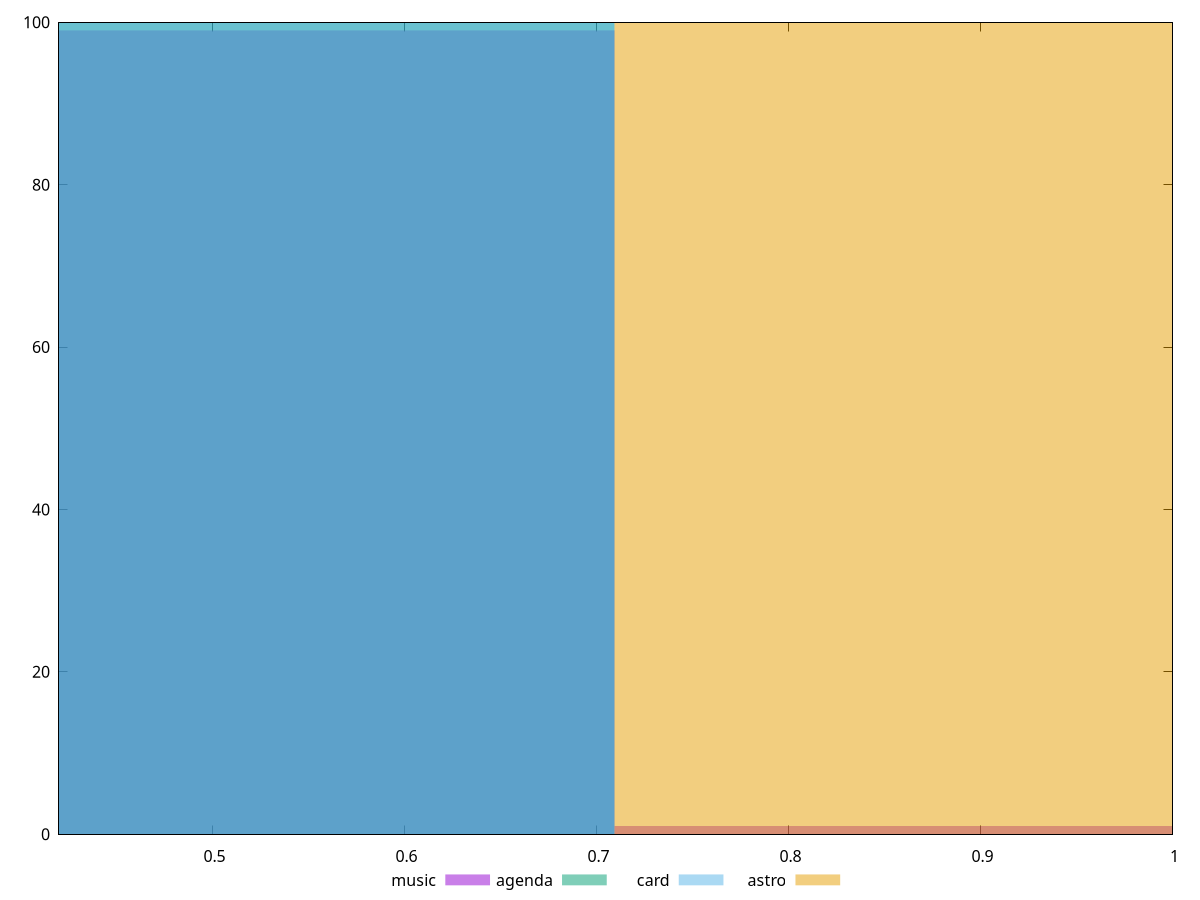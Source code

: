 reset

$music <<EOF
0.9457967904904337 1
0.4728983952452169 99
EOF

$agenda <<EOF
0.4728983952452169 100
EOF

$card <<EOF
0.4728983952452169 100
EOF

$astro <<EOF
0.9457967904904337 100
EOF

set key outside below
set boxwidth 0.4728983952452169
set xrange [0.42:1]
set yrange [0:100]
set trange [0:100]
set style fill transparent solid 0.5 noborder
set terminal svg size 640, 520 enhanced background rgb 'white'
set output "reports/report_00032_2021-02-25T10-28-15.087Z/uses-http2/comparison/histogram/all_score.svg"

plot $music title "music" with boxes, \
     $agenda title "agenda" with boxes, \
     $card title "card" with boxes, \
     $astro title "astro" with boxes

reset
